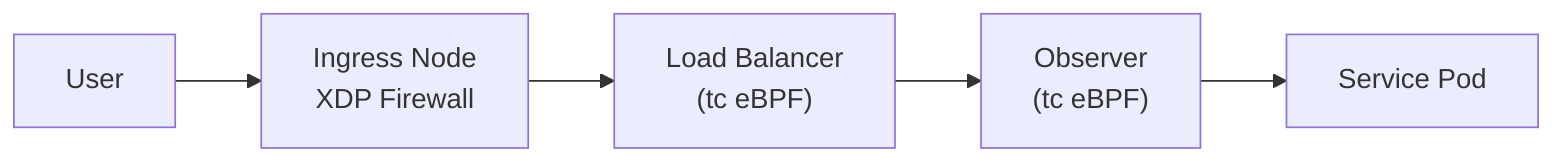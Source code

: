flowchart LR
    User --> Ingress["Ingress Node\nXDP Firewall"]
    Ingress --> LB["Load Balancer\n(tc eBPF)"]
    LB --> Monitor["Observer\n(tc eBPF)"]
    Monitor --> Service["Service Pod"]